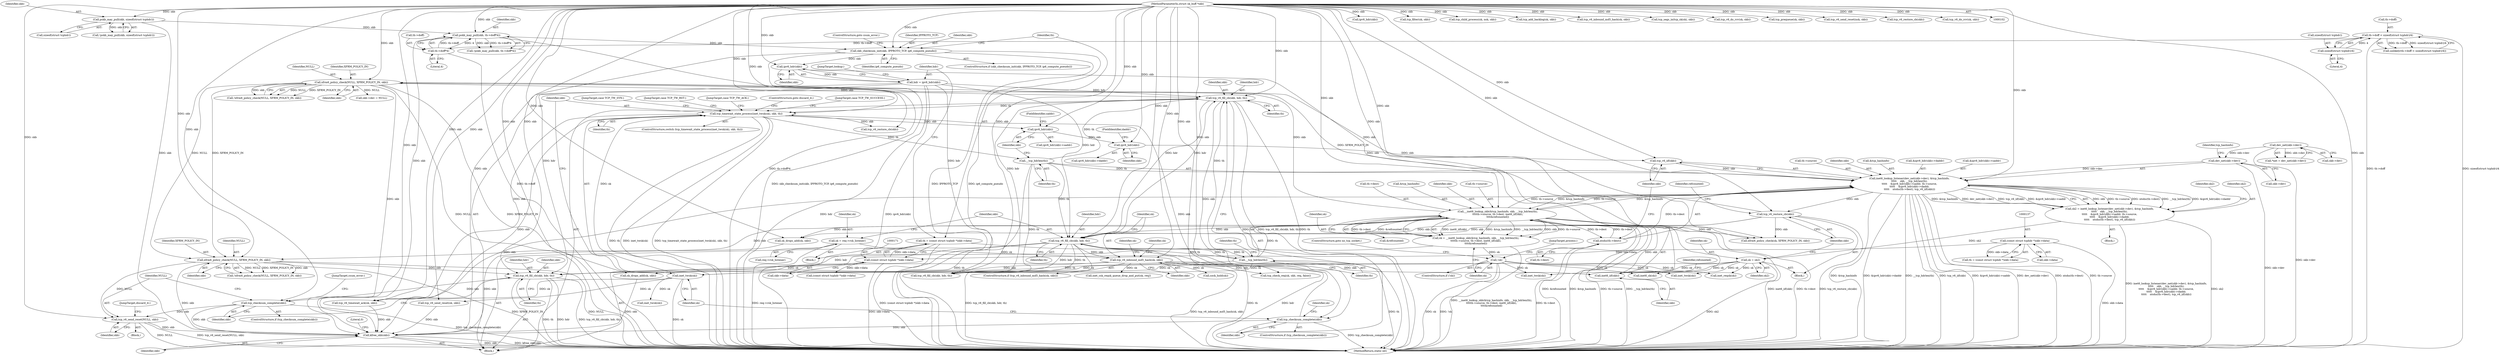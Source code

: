digraph "0_linux_ac6e780070e30e4c35bd395acfe9191e6268bdd3_1@API" {
"1000436" [label="(Call,tcp_v6_send_reset(NULL, skb))"];
"1000413" [label="(Call,xfrm6_policy_check(NULL, XFRM_POLICY_IN, skb))"];
"1000456" [label="(Call,xfrm6_policy_check(NULL, XFRM_POLICY_IN, skb))"];
"1000182" [label="(Call,__inet6_lookup_skb(&tcp_hashinfo, skb, __tcp_hdrlen(th),\n\t\t\t\tth->source, th->dest, inet6_iif(skb),\n\t\t\t\t&refcounted))"];
"1000489" [label="(Call,inet6_lookup_listener(dev_net(skb->dev), &tcp_hashinfo,\n\t\t\t\t\t    skb, __tcp_hdrlen(th),\n\t\t\t\t\t    &ipv6_hdr(skb)->saddr, th->source,\n\t\t\t\t\t    &ipv6_hdr(skb)->daddr,\n\t\t\t\t\t    ntohs(th->dest), tcp_v6_iif(skb)))"];
"1000490" [label="(Call,dev_net(skb->dev))"];
"1000113" [label="(Call,dev_net(skb->dev))"];
"1000516" [label="(Call,tcp_v6_iif(skb))"];
"1000509" [label="(Call,ipv6_hdr(skb))"];
"1000501" [label="(Call,ipv6_hdr(skb))"];
"1000478" [label="(Call,tcp_timewait_state_process(inet_twsk(sk), skb, th))"];
"1000479" [label="(Call,inet_twsk(sk))"];
"1000199" [label="(Call,!sk)"];
"1000180" [label="(Call,sk = __inet6_lookup_skb(&tcp_hashinfo, skb, __tcp_hdrlen(th),\n\t\t\t\tth->source, th->dest, inet6_iif(skb),\n\t\t\t\t&refcounted))"];
"1000528" [label="(Call,sk = sk2)"];
"1000487" [label="(Call,sk2 = inet6_lookup_listener(dev_net(skb->dev), &tcp_hashinfo,\n\t\t\t\t\t    skb, __tcp_hdrlen(th),\n\t\t\t\t\t    &ipv6_hdr(skb)->saddr, th->source,\n\t\t\t\t\t    &ipv6_hdr(skb)->daddr,\n\t\t\t\t\t    ntohs(th->dest), tcp_v6_iif(skb)))"];
"1000470" [label="(Call,tcp_checksum_complete(skb))"];
"1000465" [label="(Call,tcp_v6_fill_cb(skb, hdr, th))"];
"1000103" [label="(MethodParameterIn,struct sk_buff *skb)"];
"1000175" [label="(Call,hdr = ipv6_hdr(skb))"];
"1000177" [label="(Call,ipv6_hdr(skb))"];
"1000163" [label="(Call,skb_checksum_init(skb, IPPROTO_TCP, ip6_compute_pseudo))"];
"1000154" [label="(Call,pskb_may_pull(skb, th->doff*4))"];
"1000129" [label="(Call,pskb_may_pull(skb, sizeof(struct tcphdr)))"];
"1000156" [label="(Call,th->doff*4)"];
"1000143" [label="(Call,th->doff < sizeof(struct tcphdr)/4)"];
"1000147" [label="(Call,sizeof(struct tcphdr)/4)"];
"1000228" [label="(Call,tcp_v6_fill_cb(skb, hdr, th))"];
"1000531" [label="(Call,tcp_v6_restore_cb(skb))"];
"1000186" [label="(Call,__tcp_hdrlen(th))"];
"1000168" [label="(Call,th = (const struct tcphdr *)skb->data)"];
"1000170" [label="(Call,(const struct tcphdr *)skb->data)"];
"1000136" [label="(Call,(const struct tcphdr *)skb->data)"];
"1000497" [label="(Call,__tcp_hdrlen(th))"];
"1000512" [label="(Call,ntohs(th->dest))"];
"1000194" [label="(Call,inet6_iif(skb))"];
"1000233" [label="(Call,tcp_v6_inbound_md5_hash(sk, skb))"];
"1000223" [label="(Call,sk = req->rsk_listener)"];
"1000423" [label="(Call,tcp_checksum_complete(skb))"];
"1000418" [label="(Call,tcp_v6_fill_cb(skb, hdr, th))"];
"1000440" [label="(Call,kfree_skb(skb))"];
"1000177" [label="(Call,ipv6_hdr(skb))"];
"1000231" [label="(Identifier,th)"];
"1000498" [label="(Identifier,th)"];
"1000229" [label="(Identifier,skb)"];
"1000482" [label="(Identifier,th)"];
"1000435" [label="(Block,)"];
"1000494" [label="(Call,&tcp_hashinfo)"];
"1000114" [label="(Call,skb->dev)"];
"1000200" [label="(Identifier,sk)"];
"1000321" [label="(Call,tcp_v6_fill_cb(skb, hdr, th))"];
"1000170" [label="(Call,(const struct tcphdr *)skb->data)"];
"1000500" [label="(Call,ipv6_hdr(skb)->saddr)"];
"1000554" [label="(MethodReturn,static int)"];
"1000481" [label="(Identifier,skb)"];
"1000147" [label="(Call,sizeof(struct tcphdr)/4)"];
"1000495" [label="(Identifier,tcp_hashinfo)"];
"1000262" [label="(Call,tcp_check_req(sk, skb, req, false))"];
"1000484" [label="(JumpTarget,case TCP_TW_SYN:)"];
"1000225" [label="(Call,req->rsk_listener)"];
"1000489" [label="(Call,inet6_lookup_listener(dev_net(skb->dev), &tcp_hashinfo,\n\t\t\t\t\t    skb, __tcp_hdrlen(th),\n\t\t\t\t\t    &ipv6_hdr(skb)->saddr, th->source,\n\t\t\t\t\t    &ipv6_hdr(skb)->daddr,\n\t\t\t\t\t    ntohs(th->dest), tcp_v6_iif(skb)))"];
"1000344" [label="(Call,ipv6_hdr(skb))"];
"1000491" [label="(Call,skb->dev)"];
"1000543" [label="(Call,tcp_v6_restore_cb(skb))"];
"1000524" [label="(Call,inet_twsk(sk))"];
"1000545" [label="(Call,tcp_v6_send_reset(sk, skb))"];
"1000331" [label="(Call,tcp_filter(sk, skb))"];
"1000487" [label="(Call,sk2 = inet6_lookup_listener(dev_net(skb->dev), &tcp_hashinfo,\n\t\t\t\t\t    skb, __tcp_hdrlen(th),\n\t\t\t\t\t    &ipv6_hdr(skb)->saddr, th->source,\n\t\t\t\t\t    &ipv6_hdr(skb)->daddr,\n\t\t\t\t\t    ntohs(th->dest), tcp_v6_iif(skb)))"];
"1000507" [label="(Call,&ipv6_hdr(skb)->daddr)"];
"1000499" [label="(Call,&ipv6_hdr(skb)->saddr)"];
"1000178" [label="(Identifier,skb)"];
"1000413" [label="(Call,xfrm6_policy_check(NULL, XFRM_POLICY_IN, skb))"];
"1000199" [label="(Call,!sk)"];
"1000129" [label="(Call,pskb_may_pull(skb, sizeof(struct tcphdr)))"];
"1000516" [label="(Call,tcp_v6_iif(skb))"];
"1000188" [label="(Call,th->source)"];
"1000455" [label="(Call,!xfrm6_policy_check(NULL, XFRM_POLICY_IN, skb))"];
"1000157" [label="(Call,th->doff)"];
"1000228" [label="(Call,tcp_v6_fill_cb(skb, hdr, th))"];
"1000134" [label="(Call,th = (const struct tcphdr *)skb->data)"];
"1000337" [label="(Call,(const struct tcphdr *)skb->data)"];
"1000234" [label="(Identifier,sk)"];
"1000422" [label="(ControlStructure,if (tcp_checksum_complete(skb)))"];
"1000478" [label="(Call,tcp_timewait_state_process(inet_twsk(sk), skb, th))"];
"1000424" [label="(Identifier,skb)"];
"1000530" [label="(Identifier,sk2)"];
"1000316" [label="(Call,xfrm6_policy_check(sk, XFRM_POLICY_IN, skb))"];
"1000445" [label="(Call,sk_drops_add(sk, skb))"];
"1000465" [label="(Call,tcp_v6_fill_cb(skb, hdr, th))"];
"1000176" [label="(Identifier,hdr)"];
"1000230" [label="(Identifier,hdr)"];
"1000195" [label="(Identifier,skb)"];
"1000179" [label="(JumpTarget,lookup:)"];
"1000474" [label="(Call,inet_twsk(sk))"];
"1000180" [label="(Call,sk = __inet6_lookup_skb(&tcp_hashinfo, skb, __tcp_hdrlen(th),\n\t\t\t\tth->source, th->dest, inet6_iif(skb),\n\t\t\t\t&refcounted))"];
"1000144" [label="(Call,th->doff)"];
"1000529" [label="(Identifier,sk)"];
"1000501" [label="(Call,ipv6_hdr(skb))"];
"1000508" [label="(Call,ipv6_hdr(skb)->daddr)"];
"1000128" [label="(Call,!pskb_may_pull(skb, sizeof(struct tcphdr)))"];
"1000419" [label="(Identifier,skb)"];
"1000479" [label="(Call,inet_twsk(sk))"];
"1000519" [label="(Identifier,sk2)"];
"1000509" [label="(Call,ipv6_hdr(skb))"];
"1000466" [label="(Identifier,skb)"];
"1000470" [label="(Call,tcp_checksum_complete(skb))"];
"1000131" [label="(Call,sizeof(struct tcphdr))"];
"1000440" [label="(Call,kfree_skb(skb))"];
"1000459" [label="(Identifier,skb)"];
"1000462" [label="(Call,inet_twsk(sk))"];
"1000138" [label="(Call,skb->data)"];
"1000469" [label="(ControlStructure,if (tcp_checksum_complete(skb)))"];
"1000162" [label="(ControlStructure,if (skb_checksum_init(skb, IPPROTO_TCP, ip6_compute_pseudo)))"];
"1000202" [label="(JumpTarget,process:)"];
"1000538" [label="(Call,tcp_v6_timewait_ack(sk, skb))"];
"1000490" [label="(Call,dev_net(skb->dev))"];
"1000143" [label="(Call,th->doff < sizeof(struct tcphdr)/4)"];
"1000438" [label="(Identifier,skb)"];
"1000130" [label="(Identifier,skb)"];
"1000216" [label="(Block,)"];
"1000285" [label="(Call,tcp_child_process(sk, nsk, skb))"];
"1000475" [label="(Identifier,sk)"];
"1000247" [label="(Identifier,sk)"];
"1000238" [label="(Identifier,sk)"];
"1000175" [label="(Call,hdr = ipv6_hdr(skb))"];
"1000504" [label="(Call,th->source)"];
"1000172" [label="(Call,skb->data)"];
"1000532" [label="(Identifier,skb)"];
"1000191" [label="(Call,th->dest)"];
"1000392" [label="(Call,tcp_add_backlog(sk, skb))"];
"1000441" [label="(Identifier,skb)"];
"1000232" [label="(ControlStructure,if (tcp_v6_inbound_md5_hash(sk, skb)))"];
"1000183" [label="(Call,&tcp_hashinfo)"];
"1000251" [label="(Call,inet_csk_reqsk_queue_drop_and_put(sk, req))"];
"1000414" [label="(Identifier,NULL)"];
"1000148" [label="(Call,sizeof(struct tcphdr))"];
"1000233" [label="(Call,tcp_v6_inbound_md5_hash(sk, skb))"];
"1000457" [label="(Identifier,NULL)"];
"1000458" [label="(Identifier,XFRM_POLICY_IN)"];
"1000542" [label="(JumpTarget,case TCP_TW_RST:)"];
"1000480" [label="(Identifier,sk)"];
"1000456" [label="(Call,xfrm6_policy_check(NULL, XFRM_POLICY_IN, skb))"];
"1000520" [label="(Block,)"];
"1000198" [label="(ControlStructure,if (!sk))"];
"1000426" [label="(JumpTarget,csum_error:)"];
"1000418" [label="(Call,tcp_v6_fill_cb(skb, hdr, th))"];
"1000154" [label="(Call,pskb_may_pull(skb, th->doff*4))"];
"1000103" [label="(MethodParameterIn,struct sk_buff *skb)"];
"1000186" [label="(Call,__tcp_hdrlen(th))"];
"1000306" [label="(Call,inet6_sk(sk))"];
"1000512" [label="(Call,ntohs(th->dest))"];
"1000326" [label="(Call,tcp_v6_inbound_md5_hash(sk, skb))"];
"1000368" [label="(Call,tcp_segs_in(tcp_sk(sk), skb))"];
"1000537" [label="(JumpTarget,case TCP_TW_ACK:)"];
"1000511" [label="(FieldIdentifier,daddr)"];
"1000167" [label="(ControlStructure,goto csum_error;)"];
"1000153" [label="(Call,!pskb_may_pull(skb, th->doff*4))"];
"1000185" [label="(Identifier,skb)"];
"1000412" [label="(Call,!xfrm6_policy_check(NULL, XFRM_POLICY_IN, skb))"];
"1000423" [label="(Call,tcp_checksum_complete(skb))"];
"1000360" [label="(Call,tcp_v6_do_rcv(sk, skb))"];
"1000155" [label="(Identifier,skb)"];
"1000420" [label="(Identifier,hdr)"];
"1000220" [label="(Call,inet_reqsk(sk))"];
"1000497" [label="(Call,__tcp_hdrlen(th))"];
"1000201" [label="(ControlStructure,goto no_tcp_socket;)"];
"1000382" [label="(Call,tcp_prequeue(sk, skb))"];
"1000189" [label="(Identifier,th)"];
"1000168" [label="(Call,th = (const struct tcphdr *)skb->data)"];
"1000182" [label="(Call,__inet6_lookup_skb(&tcp_hashinfo, skb, __tcp_hdrlen(th),\n\t\t\t\tth->source, th->dest, inet6_iif(skb),\n\t\t\t\t&refcounted))"];
"1000290" [label="(Call,tcp_v6_send_reset(nsk, skb))"];
"1000165" [label="(Identifier,IPPROTO_TCP)"];
"1000346" [label="(Call,skb->dev = NULL)"];
"1000531" [label="(Call,tcp_v6_restore_cb(skb))"];
"1000281" [label="(Call,tcp_v6_restore_cb(skb))"];
"1000197" [label="(Identifier,refcounted)"];
"1000164" [label="(Identifier,skb)"];
"1000223" [label="(Call,sk = req->rsk_listener)"];
"1000237" [label="(Call,sk_drops_add(sk, skb))"];
"1000436" [label="(Call,tcp_v6_send_reset(NULL, skb))"];
"1000113" [label="(Call,dev_net(skb->dev))"];
"1000169" [label="(Identifier,th)"];
"1000235" [label="(Identifier,skb)"];
"1000513" [label="(Call,th->dest)"];
"1000415" [label="(Identifier,XFRM_POLICY_IN)"];
"1000194" [label="(Call,inet6_iif(skb))"];
"1000437" [label="(Identifier,NULL)"];
"1000485" [label="(Block,)"];
"1000166" [label="(Identifier,ip6_compute_pseudo)"];
"1000111" [label="(Call,*net = dev_net(skb->dev))"];
"1000553" [label="(ControlStructure,goto discard_it;)"];
"1000160" [label="(Literal,4)"];
"1000488" [label="(Identifier,sk2)"];
"1000387" [label="(Call,tcp_v6_do_rcv(sk, skb))"];
"1000187" [label="(Identifier,th)"];
"1000496" [label="(Identifier,skb)"];
"1000471" [label="(Identifier,skb)"];
"1000502" [label="(Identifier,skb)"];
"1000517" [label="(Identifier,skb)"];
"1000224" [label="(Identifier,sk)"];
"1000468" [label="(Identifier,th)"];
"1000181" [label="(Identifier,sk)"];
"1000150" [label="(Literal,4)"];
"1000136" [label="(Call,(const struct tcphdr *)skb->data)"];
"1000503" [label="(FieldIdentifier,saddr)"];
"1000477" [label="(ControlStructure,switch (tcp_timewait_state_process(inet_twsk(sk), skb, th)))"];
"1000510" [label="(Identifier,skb)"];
"1000467" [label="(Identifier,hdr)"];
"1000416" [label="(Identifier,skb)"];
"1000142" [label="(Call,unlikely(th->doff < sizeof(struct tcphdr)/4))"];
"1000552" [label="(JumpTarget,case TCP_TW_SUCCESS:)"];
"1000104" [label="(Block,)"];
"1000439" [label="(JumpTarget,discard_it:)"];
"1000156" [label="(Call,th->doff*4)"];
"1000196" [label="(Call,&refcounted)"];
"1000421" [label="(Identifier,th)"];
"1000528" [label="(Call,sk = sk2)"];
"1000534" [label="(Identifier,refcounted)"];
"1000255" [label="(Call,sock_hold(sk))"];
"1000443" [label="(Literal,0)"];
"1000163" [label="(Call,skb_checksum_init(skb, IPPROTO_TCP, ip6_compute_pseudo))"];
"1000436" -> "1000435"  [label="AST: "];
"1000436" -> "1000438"  [label="CFG: "];
"1000437" -> "1000436"  [label="AST: "];
"1000438" -> "1000436"  [label="AST: "];
"1000439" -> "1000436"  [label="CFG: "];
"1000436" -> "1000554"  [label="DDG: tcp_v6_send_reset(NULL, skb)"];
"1000436" -> "1000554"  [label="DDG: NULL"];
"1000413" -> "1000436"  [label="DDG: NULL"];
"1000423" -> "1000436"  [label="DDG: skb"];
"1000103" -> "1000436"  [label="DDG: skb"];
"1000436" -> "1000440"  [label="DDG: skb"];
"1000413" -> "1000412"  [label="AST: "];
"1000413" -> "1000416"  [label="CFG: "];
"1000414" -> "1000413"  [label="AST: "];
"1000415" -> "1000413"  [label="AST: "];
"1000416" -> "1000413"  [label="AST: "];
"1000412" -> "1000413"  [label="CFG: "];
"1000413" -> "1000554"  [label="DDG: NULL"];
"1000413" -> "1000554"  [label="DDG: XFRM_POLICY_IN"];
"1000413" -> "1000412"  [label="DDG: NULL"];
"1000413" -> "1000412"  [label="DDG: XFRM_POLICY_IN"];
"1000413" -> "1000412"  [label="DDG: skb"];
"1000456" -> "1000413"  [label="DDG: NULL"];
"1000456" -> "1000413"  [label="DDG: XFRM_POLICY_IN"];
"1000182" -> "1000413"  [label="DDG: skb"];
"1000103" -> "1000413"  [label="DDG: skb"];
"1000413" -> "1000418"  [label="DDG: skb"];
"1000413" -> "1000440"  [label="DDG: skb"];
"1000456" -> "1000455"  [label="AST: "];
"1000456" -> "1000459"  [label="CFG: "];
"1000457" -> "1000456"  [label="AST: "];
"1000458" -> "1000456"  [label="AST: "];
"1000459" -> "1000456"  [label="AST: "];
"1000455" -> "1000456"  [label="CFG: "];
"1000456" -> "1000554"  [label="DDG: NULL"];
"1000456" -> "1000554"  [label="DDG: XFRM_POLICY_IN"];
"1000456" -> "1000316"  [label="DDG: XFRM_POLICY_IN"];
"1000456" -> "1000346"  [label="DDG: NULL"];
"1000456" -> "1000440"  [label="DDG: skb"];
"1000456" -> "1000455"  [label="DDG: NULL"];
"1000456" -> "1000455"  [label="DDG: XFRM_POLICY_IN"];
"1000456" -> "1000455"  [label="DDG: skb"];
"1000182" -> "1000456"  [label="DDG: skb"];
"1000531" -> "1000456"  [label="DDG: skb"];
"1000103" -> "1000456"  [label="DDG: skb"];
"1000456" -> "1000465"  [label="DDG: skb"];
"1000182" -> "1000180"  [label="AST: "];
"1000182" -> "1000196"  [label="CFG: "];
"1000183" -> "1000182"  [label="AST: "];
"1000185" -> "1000182"  [label="AST: "];
"1000186" -> "1000182"  [label="AST: "];
"1000188" -> "1000182"  [label="AST: "];
"1000191" -> "1000182"  [label="AST: "];
"1000194" -> "1000182"  [label="AST: "];
"1000196" -> "1000182"  [label="AST: "];
"1000180" -> "1000182"  [label="CFG: "];
"1000182" -> "1000554"  [label="DDG: th->source"];
"1000182" -> "1000554"  [label="DDG: __tcp_hdrlen(th)"];
"1000182" -> "1000554"  [label="DDG: inet6_iif(skb)"];
"1000182" -> "1000554"  [label="DDG: th->dest"];
"1000182" -> "1000554"  [label="DDG: &refcounted"];
"1000182" -> "1000554"  [label="DDG: &tcp_hashinfo"];
"1000182" -> "1000180"  [label="DDG: inet6_iif(skb)"];
"1000182" -> "1000180"  [label="DDG: &tcp_hashinfo"];
"1000182" -> "1000180"  [label="DDG: __tcp_hdrlen(th)"];
"1000182" -> "1000180"  [label="DDG: skb"];
"1000182" -> "1000180"  [label="DDG: th->source"];
"1000182" -> "1000180"  [label="DDG: th->dest"];
"1000182" -> "1000180"  [label="DDG: &refcounted"];
"1000489" -> "1000182"  [label="DDG: &tcp_hashinfo"];
"1000489" -> "1000182"  [label="DDG: th->source"];
"1000194" -> "1000182"  [label="DDG: skb"];
"1000103" -> "1000182"  [label="DDG: skb"];
"1000186" -> "1000182"  [label="DDG: th"];
"1000512" -> "1000182"  [label="DDG: th->dest"];
"1000182" -> "1000228"  [label="DDG: skb"];
"1000182" -> "1000316"  [label="DDG: skb"];
"1000182" -> "1000445"  [label="DDG: skb"];
"1000182" -> "1000489"  [label="DDG: &tcp_hashinfo"];
"1000182" -> "1000489"  [label="DDG: th->source"];
"1000182" -> "1000512"  [label="DDG: th->dest"];
"1000489" -> "1000487"  [label="AST: "];
"1000489" -> "1000516"  [label="CFG: "];
"1000490" -> "1000489"  [label="AST: "];
"1000494" -> "1000489"  [label="AST: "];
"1000496" -> "1000489"  [label="AST: "];
"1000497" -> "1000489"  [label="AST: "];
"1000499" -> "1000489"  [label="AST: "];
"1000504" -> "1000489"  [label="AST: "];
"1000507" -> "1000489"  [label="AST: "];
"1000512" -> "1000489"  [label="AST: "];
"1000516" -> "1000489"  [label="AST: "];
"1000487" -> "1000489"  [label="CFG: "];
"1000489" -> "1000554"  [label="DDG: &tcp_hashinfo"];
"1000489" -> "1000554"  [label="DDG: &ipv6_hdr(skb)->daddr"];
"1000489" -> "1000554"  [label="DDG: __tcp_hdrlen(th)"];
"1000489" -> "1000554"  [label="DDG: tcp_v6_iif(skb)"];
"1000489" -> "1000554"  [label="DDG: &ipv6_hdr(skb)->saddr"];
"1000489" -> "1000554"  [label="DDG: dev_net(skb->dev)"];
"1000489" -> "1000554"  [label="DDG: ntohs(th->dest)"];
"1000489" -> "1000554"  [label="DDG: th->source"];
"1000489" -> "1000487"  [label="DDG: skb"];
"1000489" -> "1000487"  [label="DDG: th->source"];
"1000489" -> "1000487"  [label="DDG: ntohs(th->dest)"];
"1000489" -> "1000487"  [label="DDG: __tcp_hdrlen(th)"];
"1000489" -> "1000487"  [label="DDG: &ipv6_hdr(skb)->daddr"];
"1000489" -> "1000487"  [label="DDG: &tcp_hashinfo"];
"1000489" -> "1000487"  [label="DDG: dev_net(skb->dev)"];
"1000489" -> "1000487"  [label="DDG: tcp_v6_iif(skb)"];
"1000489" -> "1000487"  [label="DDG: &ipv6_hdr(skb)->saddr"];
"1000490" -> "1000489"  [label="DDG: skb->dev"];
"1000516" -> "1000489"  [label="DDG: skb"];
"1000103" -> "1000489"  [label="DDG: skb"];
"1000497" -> "1000489"  [label="DDG: th"];
"1000512" -> "1000489"  [label="DDG: th->dest"];
"1000489" -> "1000531"  [label="DDG: skb"];
"1000489" -> "1000538"  [label="DDG: skb"];
"1000490" -> "1000491"  [label="CFG: "];
"1000491" -> "1000490"  [label="AST: "];
"1000495" -> "1000490"  [label="CFG: "];
"1000490" -> "1000554"  [label="DDG: skb->dev"];
"1000113" -> "1000490"  [label="DDG: skb->dev"];
"1000113" -> "1000111"  [label="AST: "];
"1000113" -> "1000114"  [label="CFG: "];
"1000114" -> "1000113"  [label="AST: "];
"1000111" -> "1000113"  [label="CFG: "];
"1000113" -> "1000554"  [label="DDG: skb->dev"];
"1000113" -> "1000111"  [label="DDG: skb->dev"];
"1000516" -> "1000517"  [label="CFG: "];
"1000517" -> "1000516"  [label="AST: "];
"1000509" -> "1000516"  [label="DDG: skb"];
"1000103" -> "1000516"  [label="DDG: skb"];
"1000509" -> "1000508"  [label="AST: "];
"1000509" -> "1000510"  [label="CFG: "];
"1000510" -> "1000509"  [label="AST: "];
"1000511" -> "1000509"  [label="CFG: "];
"1000501" -> "1000509"  [label="DDG: skb"];
"1000103" -> "1000509"  [label="DDG: skb"];
"1000501" -> "1000500"  [label="AST: "];
"1000501" -> "1000502"  [label="CFG: "];
"1000502" -> "1000501"  [label="AST: "];
"1000503" -> "1000501"  [label="CFG: "];
"1000478" -> "1000501"  [label="DDG: skb"];
"1000103" -> "1000501"  [label="DDG: skb"];
"1000478" -> "1000477"  [label="AST: "];
"1000478" -> "1000482"  [label="CFG: "];
"1000479" -> "1000478"  [label="AST: "];
"1000481" -> "1000478"  [label="AST: "];
"1000482" -> "1000478"  [label="AST: "];
"1000484" -> "1000478"  [label="CFG: "];
"1000537" -> "1000478"  [label="CFG: "];
"1000542" -> "1000478"  [label="CFG: "];
"1000552" -> "1000478"  [label="CFG: "];
"1000553" -> "1000478"  [label="CFG: "];
"1000478" -> "1000554"  [label="DDG: inet_twsk(sk)"];
"1000478" -> "1000554"  [label="DDG: tcp_timewait_state_process(inet_twsk(sk), skb, th)"];
"1000478" -> "1000554"  [label="DDG: th"];
"1000478" -> "1000440"  [label="DDG: skb"];
"1000479" -> "1000478"  [label="DDG: sk"];
"1000470" -> "1000478"  [label="DDG: skb"];
"1000103" -> "1000478"  [label="DDG: skb"];
"1000465" -> "1000478"  [label="DDG: th"];
"1000478" -> "1000497"  [label="DDG: th"];
"1000478" -> "1000538"  [label="DDG: skb"];
"1000478" -> "1000543"  [label="DDG: skb"];
"1000479" -> "1000480"  [label="CFG: "];
"1000480" -> "1000479"  [label="AST: "];
"1000481" -> "1000479"  [label="CFG: "];
"1000479" -> "1000554"  [label="DDG: sk"];
"1000199" -> "1000479"  [label="DDG: sk"];
"1000528" -> "1000479"  [label="DDG: sk"];
"1000479" -> "1000524"  [label="DDG: sk"];
"1000479" -> "1000538"  [label="DDG: sk"];
"1000479" -> "1000545"  [label="DDG: sk"];
"1000199" -> "1000198"  [label="AST: "];
"1000199" -> "1000200"  [label="CFG: "];
"1000200" -> "1000199"  [label="AST: "];
"1000201" -> "1000199"  [label="CFG: "];
"1000202" -> "1000199"  [label="CFG: "];
"1000199" -> "1000554"  [label="DDG: sk"];
"1000199" -> "1000554"  [label="DDG: !sk"];
"1000180" -> "1000199"  [label="DDG: sk"];
"1000199" -> "1000220"  [label="DDG: sk"];
"1000199" -> "1000306"  [label="DDG: sk"];
"1000199" -> "1000462"  [label="DDG: sk"];
"1000199" -> "1000474"  [label="DDG: sk"];
"1000180" -> "1000104"  [label="AST: "];
"1000181" -> "1000180"  [label="AST: "];
"1000200" -> "1000180"  [label="CFG: "];
"1000180" -> "1000554"  [label="DDG: __inet6_lookup_skb(&tcp_hashinfo, skb, __tcp_hdrlen(th),\n\t\t\t\tth->source, th->dest, inet6_iif(skb),\n\t\t\t\t&refcounted)"];
"1000528" -> "1000520"  [label="AST: "];
"1000528" -> "1000530"  [label="CFG: "];
"1000529" -> "1000528"  [label="AST: "];
"1000530" -> "1000528"  [label="AST: "];
"1000532" -> "1000528"  [label="CFG: "];
"1000528" -> "1000554"  [label="DDG: sk2"];
"1000528" -> "1000220"  [label="DDG: sk"];
"1000528" -> "1000306"  [label="DDG: sk"];
"1000528" -> "1000462"  [label="DDG: sk"];
"1000528" -> "1000474"  [label="DDG: sk"];
"1000487" -> "1000528"  [label="DDG: sk2"];
"1000487" -> "1000485"  [label="AST: "];
"1000488" -> "1000487"  [label="AST: "];
"1000519" -> "1000487"  [label="CFG: "];
"1000487" -> "1000554"  [label="DDG: inet6_lookup_listener(dev_net(skb->dev), &tcp_hashinfo,\n\t\t\t\t\t    skb, __tcp_hdrlen(th),\n\t\t\t\t\t    &ipv6_hdr(skb)->saddr, th->source,\n\t\t\t\t\t    &ipv6_hdr(skb)->daddr,\n\t\t\t\t\t    ntohs(th->dest), tcp_v6_iif(skb))"];
"1000487" -> "1000554"  [label="DDG: sk2"];
"1000470" -> "1000469"  [label="AST: "];
"1000470" -> "1000471"  [label="CFG: "];
"1000471" -> "1000470"  [label="AST: "];
"1000475" -> "1000470"  [label="CFG: "];
"1000480" -> "1000470"  [label="CFG: "];
"1000470" -> "1000554"  [label="DDG: tcp_checksum_complete(skb)"];
"1000470" -> "1000440"  [label="DDG: skb"];
"1000465" -> "1000470"  [label="DDG: skb"];
"1000103" -> "1000470"  [label="DDG: skb"];
"1000465" -> "1000104"  [label="AST: "];
"1000465" -> "1000468"  [label="CFG: "];
"1000466" -> "1000465"  [label="AST: "];
"1000467" -> "1000465"  [label="AST: "];
"1000468" -> "1000465"  [label="AST: "];
"1000471" -> "1000465"  [label="CFG: "];
"1000465" -> "1000554"  [label="DDG: tcp_v6_fill_cb(skb, hdr, th)"];
"1000465" -> "1000554"  [label="DDG: th"];
"1000465" -> "1000554"  [label="DDG: hdr"];
"1000465" -> "1000228"  [label="DDG: hdr"];
"1000465" -> "1000321"  [label="DDG: hdr"];
"1000103" -> "1000465"  [label="DDG: skb"];
"1000175" -> "1000465"  [label="DDG: hdr"];
"1000228" -> "1000465"  [label="DDG: hdr"];
"1000186" -> "1000465"  [label="DDG: th"];
"1000497" -> "1000465"  [label="DDG: th"];
"1000103" -> "1000102"  [label="AST: "];
"1000103" -> "1000554"  [label="DDG: skb"];
"1000103" -> "1000129"  [label="DDG: skb"];
"1000103" -> "1000154"  [label="DDG: skb"];
"1000103" -> "1000163"  [label="DDG: skb"];
"1000103" -> "1000177"  [label="DDG: skb"];
"1000103" -> "1000194"  [label="DDG: skb"];
"1000103" -> "1000228"  [label="DDG: skb"];
"1000103" -> "1000233"  [label="DDG: skb"];
"1000103" -> "1000237"  [label="DDG: skb"];
"1000103" -> "1000262"  [label="DDG: skb"];
"1000103" -> "1000281"  [label="DDG: skb"];
"1000103" -> "1000285"  [label="DDG: skb"];
"1000103" -> "1000290"  [label="DDG: skb"];
"1000103" -> "1000316"  [label="DDG: skb"];
"1000103" -> "1000321"  [label="DDG: skb"];
"1000103" -> "1000326"  [label="DDG: skb"];
"1000103" -> "1000331"  [label="DDG: skb"];
"1000103" -> "1000344"  [label="DDG: skb"];
"1000103" -> "1000360"  [label="DDG: skb"];
"1000103" -> "1000368"  [label="DDG: skb"];
"1000103" -> "1000382"  [label="DDG: skb"];
"1000103" -> "1000387"  [label="DDG: skb"];
"1000103" -> "1000392"  [label="DDG: skb"];
"1000103" -> "1000418"  [label="DDG: skb"];
"1000103" -> "1000423"  [label="DDG: skb"];
"1000103" -> "1000440"  [label="DDG: skb"];
"1000103" -> "1000445"  [label="DDG: skb"];
"1000103" -> "1000531"  [label="DDG: skb"];
"1000103" -> "1000538"  [label="DDG: skb"];
"1000103" -> "1000543"  [label="DDG: skb"];
"1000103" -> "1000545"  [label="DDG: skb"];
"1000175" -> "1000104"  [label="AST: "];
"1000175" -> "1000177"  [label="CFG: "];
"1000176" -> "1000175"  [label="AST: "];
"1000177" -> "1000175"  [label="AST: "];
"1000179" -> "1000175"  [label="CFG: "];
"1000175" -> "1000554"  [label="DDG: hdr"];
"1000175" -> "1000554"  [label="DDG: ipv6_hdr(skb)"];
"1000177" -> "1000175"  [label="DDG: skb"];
"1000175" -> "1000228"  [label="DDG: hdr"];
"1000175" -> "1000321"  [label="DDG: hdr"];
"1000175" -> "1000418"  [label="DDG: hdr"];
"1000177" -> "1000178"  [label="CFG: "];
"1000178" -> "1000177"  [label="AST: "];
"1000163" -> "1000177"  [label="DDG: skb"];
"1000177" -> "1000194"  [label="DDG: skb"];
"1000163" -> "1000162"  [label="AST: "];
"1000163" -> "1000166"  [label="CFG: "];
"1000164" -> "1000163"  [label="AST: "];
"1000165" -> "1000163"  [label="AST: "];
"1000166" -> "1000163"  [label="AST: "];
"1000167" -> "1000163"  [label="CFG: "];
"1000169" -> "1000163"  [label="CFG: "];
"1000163" -> "1000554"  [label="DDG: ip6_compute_pseudo"];
"1000163" -> "1000554"  [label="DDG: skb_checksum_init(skb, IPPROTO_TCP, ip6_compute_pseudo)"];
"1000163" -> "1000554"  [label="DDG: IPPROTO_TCP"];
"1000154" -> "1000163"  [label="DDG: skb"];
"1000163" -> "1000440"  [label="DDG: skb"];
"1000154" -> "1000153"  [label="AST: "];
"1000154" -> "1000156"  [label="CFG: "];
"1000155" -> "1000154"  [label="AST: "];
"1000156" -> "1000154"  [label="AST: "];
"1000153" -> "1000154"  [label="CFG: "];
"1000154" -> "1000554"  [label="DDG: th->doff*4"];
"1000154" -> "1000153"  [label="DDG: skb"];
"1000154" -> "1000153"  [label="DDG: th->doff*4"];
"1000129" -> "1000154"  [label="DDG: skb"];
"1000156" -> "1000154"  [label="DDG: th->doff"];
"1000156" -> "1000154"  [label="DDG: 4"];
"1000154" -> "1000440"  [label="DDG: skb"];
"1000129" -> "1000128"  [label="AST: "];
"1000129" -> "1000131"  [label="CFG: "];
"1000130" -> "1000129"  [label="AST: "];
"1000131" -> "1000129"  [label="AST: "];
"1000128" -> "1000129"  [label="CFG: "];
"1000129" -> "1000128"  [label="DDG: skb"];
"1000129" -> "1000440"  [label="DDG: skb"];
"1000156" -> "1000160"  [label="CFG: "];
"1000157" -> "1000156"  [label="AST: "];
"1000160" -> "1000156"  [label="AST: "];
"1000156" -> "1000554"  [label="DDG: th->doff"];
"1000143" -> "1000156"  [label="DDG: th->doff"];
"1000143" -> "1000142"  [label="AST: "];
"1000143" -> "1000147"  [label="CFG: "];
"1000144" -> "1000143"  [label="AST: "];
"1000147" -> "1000143"  [label="AST: "];
"1000142" -> "1000143"  [label="CFG: "];
"1000143" -> "1000554"  [label="DDG: th->doff"];
"1000143" -> "1000554"  [label="DDG: sizeof(struct tcphdr)/4"];
"1000143" -> "1000142"  [label="DDG: th->doff"];
"1000143" -> "1000142"  [label="DDG: sizeof(struct tcphdr)/4"];
"1000147" -> "1000143"  [label="DDG: 4"];
"1000147" -> "1000150"  [label="CFG: "];
"1000148" -> "1000147"  [label="AST: "];
"1000150" -> "1000147"  [label="AST: "];
"1000228" -> "1000216"  [label="AST: "];
"1000228" -> "1000231"  [label="CFG: "];
"1000229" -> "1000228"  [label="AST: "];
"1000230" -> "1000228"  [label="AST: "];
"1000231" -> "1000228"  [label="AST: "];
"1000234" -> "1000228"  [label="CFG: "];
"1000228" -> "1000554"  [label="DDG: tcp_v6_fill_cb(skb, hdr, th)"];
"1000228" -> "1000554"  [label="DDG: th"];
"1000228" -> "1000554"  [label="DDG: hdr"];
"1000228" -> "1000186"  [label="DDG: th"];
"1000531" -> "1000228"  [label="DDG: skb"];
"1000186" -> "1000228"  [label="DDG: th"];
"1000497" -> "1000228"  [label="DDG: th"];
"1000228" -> "1000233"  [label="DDG: skb"];
"1000228" -> "1000321"  [label="DDG: hdr"];
"1000228" -> "1000321"  [label="DDG: th"];
"1000228" -> "1000418"  [label="DDG: hdr"];
"1000531" -> "1000520"  [label="AST: "];
"1000531" -> "1000532"  [label="CFG: "];
"1000532" -> "1000531"  [label="AST: "];
"1000534" -> "1000531"  [label="CFG: "];
"1000531" -> "1000554"  [label="DDG: tcp_v6_restore_cb(skb)"];
"1000531" -> "1000316"  [label="DDG: skb"];
"1000531" -> "1000445"  [label="DDG: skb"];
"1000186" -> "1000187"  [label="CFG: "];
"1000187" -> "1000186"  [label="AST: "];
"1000189" -> "1000186"  [label="CFG: "];
"1000186" -> "1000554"  [label="DDG: th"];
"1000168" -> "1000186"  [label="DDG: th"];
"1000186" -> "1000321"  [label="DDG: th"];
"1000186" -> "1000418"  [label="DDG: th"];
"1000168" -> "1000104"  [label="AST: "];
"1000168" -> "1000170"  [label="CFG: "];
"1000169" -> "1000168"  [label="AST: "];
"1000170" -> "1000168"  [label="AST: "];
"1000176" -> "1000168"  [label="CFG: "];
"1000168" -> "1000554"  [label="DDG: (const struct tcphdr *)skb->data"];
"1000170" -> "1000168"  [label="DDG: skb->data"];
"1000170" -> "1000172"  [label="CFG: "];
"1000171" -> "1000170"  [label="AST: "];
"1000172" -> "1000170"  [label="AST: "];
"1000170" -> "1000554"  [label="DDG: skb->data"];
"1000136" -> "1000170"  [label="DDG: skb->data"];
"1000170" -> "1000337"  [label="DDG: skb->data"];
"1000136" -> "1000134"  [label="AST: "];
"1000136" -> "1000138"  [label="CFG: "];
"1000137" -> "1000136"  [label="AST: "];
"1000138" -> "1000136"  [label="AST: "];
"1000134" -> "1000136"  [label="CFG: "];
"1000136" -> "1000554"  [label="DDG: skb->data"];
"1000136" -> "1000134"  [label="DDG: skb->data"];
"1000497" -> "1000498"  [label="CFG: "];
"1000498" -> "1000497"  [label="AST: "];
"1000502" -> "1000497"  [label="CFG: "];
"1000497" -> "1000554"  [label="DDG: th"];
"1000497" -> "1000321"  [label="DDG: th"];
"1000512" -> "1000513"  [label="CFG: "];
"1000513" -> "1000512"  [label="AST: "];
"1000517" -> "1000512"  [label="CFG: "];
"1000512" -> "1000554"  [label="DDG: th->dest"];
"1000194" -> "1000195"  [label="CFG: "];
"1000195" -> "1000194"  [label="AST: "];
"1000197" -> "1000194"  [label="CFG: "];
"1000233" -> "1000194"  [label="DDG: skb"];
"1000233" -> "1000232"  [label="AST: "];
"1000233" -> "1000235"  [label="CFG: "];
"1000234" -> "1000233"  [label="AST: "];
"1000235" -> "1000233"  [label="AST: "];
"1000238" -> "1000233"  [label="CFG: "];
"1000247" -> "1000233"  [label="CFG: "];
"1000233" -> "1000554"  [label="DDG: tcp_v6_inbound_md5_hash(sk, skb)"];
"1000223" -> "1000233"  [label="DDG: sk"];
"1000233" -> "1000237"  [label="DDG: sk"];
"1000233" -> "1000237"  [label="DDG: skb"];
"1000233" -> "1000251"  [label="DDG: sk"];
"1000233" -> "1000255"  [label="DDG: sk"];
"1000233" -> "1000262"  [label="DDG: skb"];
"1000223" -> "1000216"  [label="AST: "];
"1000223" -> "1000225"  [label="CFG: "];
"1000224" -> "1000223"  [label="AST: "];
"1000225" -> "1000223"  [label="AST: "];
"1000229" -> "1000223"  [label="CFG: "];
"1000223" -> "1000554"  [label="DDG: req->rsk_listener"];
"1000423" -> "1000422"  [label="AST: "];
"1000423" -> "1000424"  [label="CFG: "];
"1000424" -> "1000423"  [label="AST: "];
"1000426" -> "1000423"  [label="CFG: "];
"1000437" -> "1000423"  [label="CFG: "];
"1000423" -> "1000554"  [label="DDG: tcp_checksum_complete(skb)"];
"1000418" -> "1000423"  [label="DDG: skb"];
"1000423" -> "1000440"  [label="DDG: skb"];
"1000418" -> "1000104"  [label="AST: "];
"1000418" -> "1000421"  [label="CFG: "];
"1000419" -> "1000418"  [label="AST: "];
"1000420" -> "1000418"  [label="AST: "];
"1000421" -> "1000418"  [label="AST: "];
"1000424" -> "1000418"  [label="CFG: "];
"1000418" -> "1000554"  [label="DDG: hdr"];
"1000418" -> "1000554"  [label="DDG: tcp_v6_fill_cb(skb, hdr, th)"];
"1000418" -> "1000554"  [label="DDG: th"];
"1000440" -> "1000104"  [label="AST: "];
"1000440" -> "1000441"  [label="CFG: "];
"1000441" -> "1000440"  [label="AST: "];
"1000443" -> "1000440"  [label="CFG: "];
"1000440" -> "1000554"  [label="DDG: kfree_skb(skb)"];
"1000440" -> "1000554"  [label="DDG: skb"];
"1000538" -> "1000440"  [label="DDG: skb"];
"1000237" -> "1000440"  [label="DDG: skb"];
"1000445" -> "1000440"  [label="DDG: skb"];
"1000545" -> "1000440"  [label="DDG: skb"];
}
